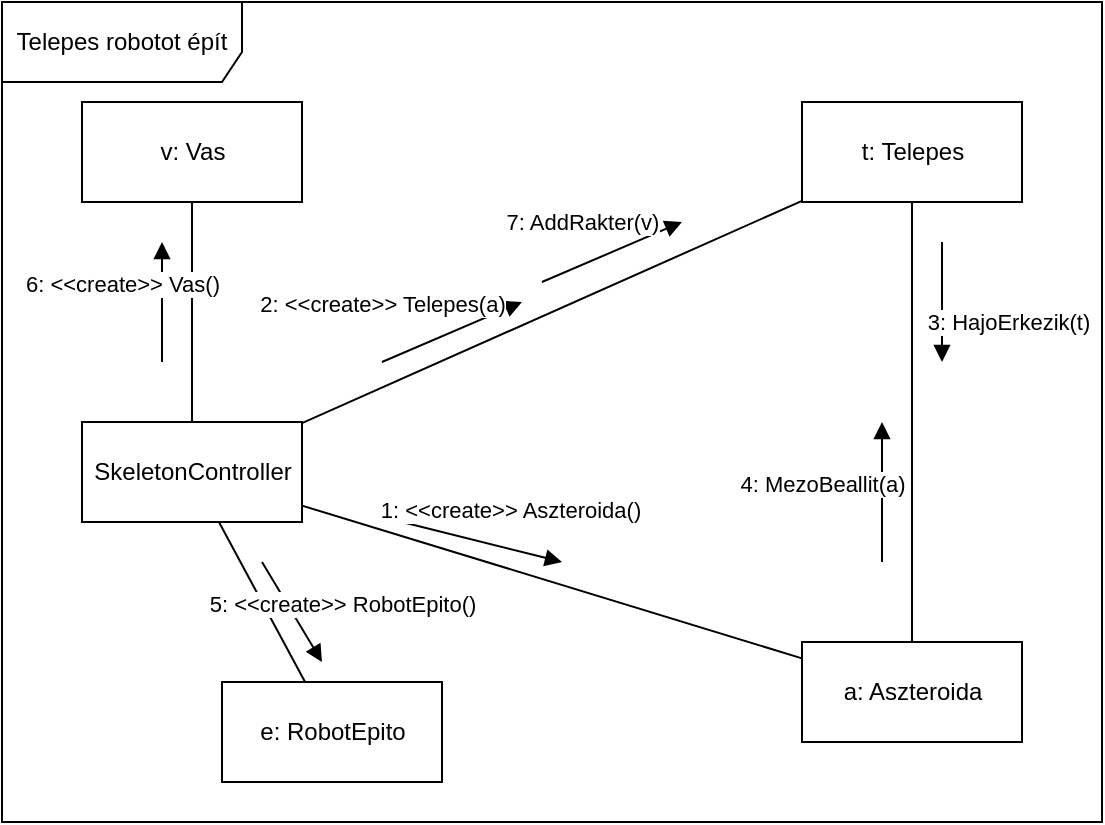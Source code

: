 <mxfile version="14.4.9" type="github">
  <diagram id="UBtueItej0Stc1DGRFdP" name="Page-1">
    <mxGraphModel dx="1038" dy="548" grid="1" gridSize="10" guides="1" tooltips="1" connect="1" arrows="1" fold="1" page="1" pageScale="1" pageWidth="850" pageHeight="1100" math="0" shadow="0">
      <root>
        <mxCell id="0" />
        <mxCell id="1" parent="0" />
        <mxCell id="9OBwQuoiIjoGCdgPyO5L-1" value="Telepes robotot épít" style="shape=umlFrame;whiteSpace=wrap;html=1;width=120;height=40;" vertex="1" parent="1">
          <mxGeometry x="10" width="550" height="410" as="geometry" />
        </mxCell>
        <mxCell id="9OBwQuoiIjoGCdgPyO5L-2" value="t: Telepes" style="html=1;" vertex="1" parent="1">
          <mxGeometry x="410" y="50" width="110" height="50" as="geometry" />
        </mxCell>
        <mxCell id="9OBwQuoiIjoGCdgPyO5L-3" value="e: RobotEpito" style="html=1;" vertex="1" parent="1">
          <mxGeometry x="120" y="340" width="110" height="50" as="geometry" />
        </mxCell>
        <mxCell id="9OBwQuoiIjoGCdgPyO5L-4" value="SkeletonController" style="html=1;" vertex="1" parent="1">
          <mxGeometry x="50" y="210" width="110" height="50" as="geometry" />
        </mxCell>
        <mxCell id="9OBwQuoiIjoGCdgPyO5L-5" value="" style="html=1;verticalAlign=bottom;endArrow=none;endFill=0;" edge="1" parent="1" source="9OBwQuoiIjoGCdgPyO5L-4" target="9OBwQuoiIjoGCdgPyO5L-2">
          <mxGeometry width="80" relative="1" as="geometry">
            <mxPoint x="380" y="180" as="sourcePoint" />
            <mxPoint x="460" y="180" as="targetPoint" />
          </mxGeometry>
        </mxCell>
        <mxCell id="9OBwQuoiIjoGCdgPyO5L-6" value="" style="html=1;verticalAlign=bottom;endArrow=none;endFill=0;" edge="1" parent="1" source="9OBwQuoiIjoGCdgPyO5L-4" target="9OBwQuoiIjoGCdgPyO5L-3">
          <mxGeometry width="80" relative="1" as="geometry">
            <mxPoint x="209.231" y="270" as="sourcePoint" />
            <mxPoint x="350.769" y="190" as="targetPoint" />
          </mxGeometry>
        </mxCell>
        <mxCell id="9OBwQuoiIjoGCdgPyO5L-7" value="2: &amp;lt;&amp;lt;create&amp;gt;&amp;gt; Telepes(a)" style="html=1;verticalAlign=bottom;endArrow=block;" edge="1" parent="1">
          <mxGeometry x="-0.793" y="18" width="80" relative="1" as="geometry">
            <mxPoint x="200" y="180" as="sourcePoint" />
            <mxPoint x="270" y="150" as="targetPoint" />
            <mxPoint as="offset" />
          </mxGeometry>
        </mxCell>
        <mxCell id="9OBwQuoiIjoGCdgPyO5L-8" value="a: Aszteroida" style="html=1;" vertex="1" parent="1">
          <mxGeometry x="410" y="320" width="110" height="50" as="geometry" />
        </mxCell>
        <mxCell id="9OBwQuoiIjoGCdgPyO5L-9" value="" style="html=1;verticalAlign=bottom;endArrow=none;endFill=0;" edge="1" parent="1" source="9OBwQuoiIjoGCdgPyO5L-4" target="9OBwQuoiIjoGCdgPyO5L-8">
          <mxGeometry width="80" relative="1" as="geometry">
            <mxPoint x="160" y="230" as="sourcePoint" />
            <mxPoint x="300" y="130" as="targetPoint" />
          </mxGeometry>
        </mxCell>
        <mxCell id="9OBwQuoiIjoGCdgPyO5L-10" value="1: &amp;lt;&amp;lt;create&amp;gt;&amp;gt; Aszteroida()" style="html=1;verticalAlign=bottom;endArrow=block;" edge="1" parent="1">
          <mxGeometry x="0.288" y="10" width="80" relative="1" as="geometry">
            <mxPoint x="210" y="260" as="sourcePoint" />
            <mxPoint x="290" y="280" as="targetPoint" />
            <mxPoint as="offset" />
          </mxGeometry>
        </mxCell>
        <mxCell id="9OBwQuoiIjoGCdgPyO5L-11" value="5: &amp;lt;&amp;lt;create&amp;gt;&amp;gt; RobotEpito()" style="html=1;verticalAlign=bottom;endArrow=block;" edge="1" parent="1">
          <mxGeometry x="0.588" y="19" width="80" relative="1" as="geometry">
            <mxPoint x="140" y="280" as="sourcePoint" />
            <mxPoint x="170" y="330" as="targetPoint" />
            <mxPoint as="offset" />
          </mxGeometry>
        </mxCell>
        <mxCell id="9OBwQuoiIjoGCdgPyO5L-12" value="3: HajoErkezik(t)" style="html=1;verticalAlign=bottom;endArrow=block;" edge="1" parent="1">
          <mxGeometry x="0.615" y="33" width="80" relative="1" as="geometry">
            <mxPoint x="480" y="120" as="sourcePoint" />
            <mxPoint x="480" y="180" as="targetPoint" />
            <mxPoint as="offset" />
          </mxGeometry>
        </mxCell>
        <mxCell id="9OBwQuoiIjoGCdgPyO5L-13" value="" style="endArrow=none;html=1;" edge="1" parent="1" source="9OBwQuoiIjoGCdgPyO5L-8" target="9OBwQuoiIjoGCdgPyO5L-2">
          <mxGeometry width="50" height="50" relative="1" as="geometry">
            <mxPoint x="400" y="310" as="sourcePoint" />
            <mxPoint x="450" y="260" as="targetPoint" />
          </mxGeometry>
        </mxCell>
        <mxCell id="9OBwQuoiIjoGCdgPyO5L-14" value="4: MezoBeallit(a)" style="html=1;verticalAlign=bottom;endArrow=block;" edge="1" parent="1">
          <mxGeometry x="-0.143" y="30" width="80" relative="1" as="geometry">
            <mxPoint x="450" y="280" as="sourcePoint" />
            <mxPoint x="450" y="210" as="targetPoint" />
            <mxPoint as="offset" />
          </mxGeometry>
        </mxCell>
        <mxCell id="9OBwQuoiIjoGCdgPyO5L-15" value="v: Vas" style="html=1;" vertex="1" parent="1">
          <mxGeometry x="50" y="50" width="110" height="50" as="geometry" />
        </mxCell>
        <mxCell id="9OBwQuoiIjoGCdgPyO5L-16" value="" style="endArrow=none;html=1;" edge="1" parent="1" target="9OBwQuoiIjoGCdgPyO5L-15" source="9OBwQuoiIjoGCdgPyO5L-4">
          <mxGeometry width="50" height="50" relative="1" as="geometry">
            <mxPoint x="-180" y="63.382" as="sourcePoint" />
            <mxPoint x="110" y="90" as="targetPoint" />
          </mxGeometry>
        </mxCell>
        <mxCell id="9OBwQuoiIjoGCdgPyO5L-17" value="6: &amp;lt;&amp;lt;create&amp;gt;&amp;gt; Vas()" style="html=1;verticalAlign=bottom;endArrow=block;" edge="1" parent="1">
          <mxGeometry y="20" width="80" relative="1" as="geometry">
            <mxPoint x="90" y="180" as="sourcePoint" />
            <mxPoint x="90" y="120" as="targetPoint" />
            <mxPoint as="offset" />
          </mxGeometry>
        </mxCell>
        <mxCell id="9OBwQuoiIjoGCdgPyO5L-18" value="7: AddRakter(v)" style="html=1;verticalAlign=bottom;endArrow=block;" edge="1" parent="1">
          <mxGeometry x="-0.31" y="11" width="80" relative="1" as="geometry">
            <mxPoint x="280" y="140" as="sourcePoint" />
            <mxPoint x="350" y="110" as="targetPoint" />
            <mxPoint as="offset" />
          </mxGeometry>
        </mxCell>
      </root>
    </mxGraphModel>
  </diagram>
</mxfile>
